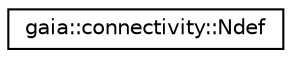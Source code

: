 digraph G
{
  edge [fontname="Helvetica",fontsize="10",labelfontname="Helvetica",labelfontsize="10"];
  node [fontname="Helvetica",fontsize="10",shape=record];
  rankdir=LR;
  Node1 [label="gaia::connectivity::Ndef",height=0.2,width=0.4,color="black", fillcolor="white", style="filled",URL="$d4/d0a/classgaia_1_1connectivity_1_1_ndef.html"];
}
